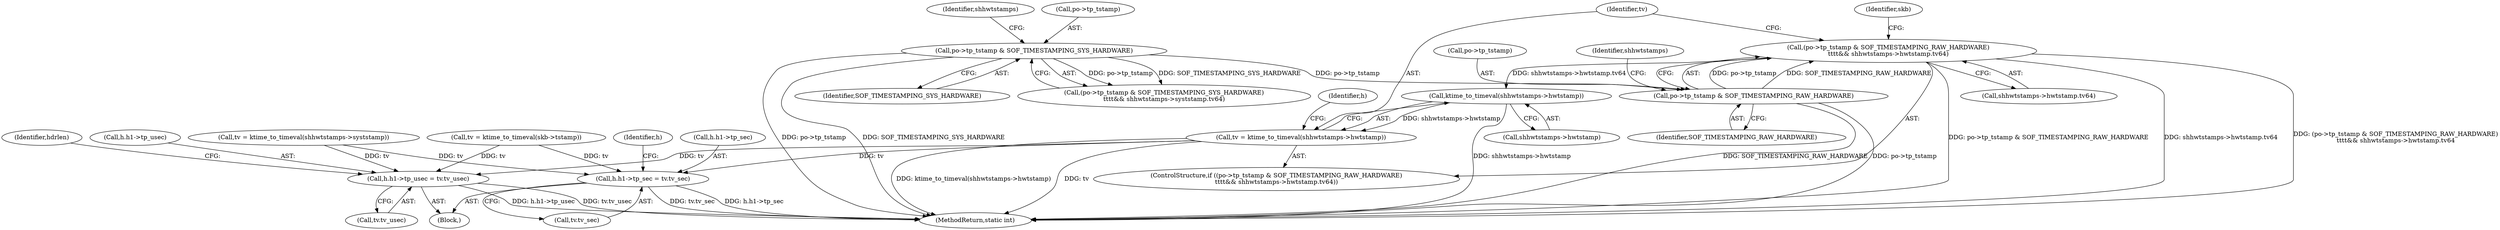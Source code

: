 digraph "0_linux_13fcb7bd322164c67926ffe272846d4860196dc6_0@pointer" {
"1000485" [label="(Call,(po->tp_tstamp & SOF_TIMESTAMPING_RAW_HARDWARE)\n\t\t\t\t&& shhwtstamps->hwtstamp.tv64)"];
"1000486" [label="(Call,po->tp_tstamp & SOF_TIMESTAMPING_RAW_HARDWARE)"];
"1000467" [label="(Call,po->tp_tstamp & SOF_TIMESTAMPING_SYS_HARDWARE)"];
"1000498" [label="(Call,ktime_to_timeval(shhwtstamps->hwtstamp))"];
"1000496" [label="(Call,tv = ktime_to_timeval(shhwtstamps->hwtstamp))"];
"1000519" [label="(Call,h.h1->tp_sec = tv.tv_sec)"];
"1000528" [label="(Call,h.h1->tp_usec = tv.tv_usec)"];
"1000433" [label="(Block,)"];
"1000496" [label="(Call,tv = ktime_to_timeval(shhwtstamps->hwtstamp))"];
"1000497" [label="(Identifier,tv)"];
"1000519" [label="(Call,h.h1->tp_sec = tv.tv_sec)"];
"1000466" [label="(Call,(po->tp_tstamp & SOF_TIMESTAMPING_SYS_HARDWARE)\n\t\t\t\t&& shhwtstamps->syststamp.tv64)"];
"1000529" [label="(Call,h.h1->tp_usec)"];
"1000471" [label="(Identifier,SOF_TIMESTAMPING_SYS_HARDWARE)"];
"1000477" [label="(Call,tv = ktime_to_timeval(shhwtstamps->syststamp))"];
"1000486" [label="(Call,po->tp_tstamp & SOF_TIMESTAMPING_RAW_HARDWARE)"];
"1000509" [label="(Call,tv = ktime_to_timeval(skb->tstamp))"];
"1000498" [label="(Call,ktime_to_timeval(shhwtstamps->hwtstamp))"];
"1000525" [label="(Call,tv.tv_sec)"];
"1000506" [label="(Identifier,skb)"];
"1000534" [label="(Call,tv.tv_usec)"];
"1000840" [label="(MethodReturn,static int)"];
"1000520" [label="(Call,h.h1->tp_sec)"];
"1000528" [label="(Call,h.h1->tp_usec = tv.tv_usec)"];
"1000487" [label="(Call,po->tp_tstamp)"];
"1000531" [label="(Identifier,h)"];
"1000522" [label="(Identifier,h)"];
"1000485" [label="(Call,(po->tp_tstamp & SOF_TIMESTAMPING_RAW_HARDWARE)\n\t\t\t\t&& shhwtstamps->hwtstamp.tv64)"];
"1000493" [label="(Identifier,shhwtstamps)"];
"1000467" [label="(Call,po->tp_tstamp & SOF_TIMESTAMPING_SYS_HARDWARE)"];
"1000499" [label="(Call,shhwtstamps->hwtstamp)"];
"1000538" [label="(Identifier,hdrlen)"];
"1000491" [label="(Call,shhwtstamps->hwtstamp.tv64)"];
"1000484" [label="(ControlStructure,if ((po->tp_tstamp & SOF_TIMESTAMPING_RAW_HARDWARE)\n\t\t\t\t&& shhwtstamps->hwtstamp.tv64))"];
"1000468" [label="(Call,po->tp_tstamp)"];
"1000474" [label="(Identifier,shhwtstamps)"];
"1000490" [label="(Identifier,SOF_TIMESTAMPING_RAW_HARDWARE)"];
"1000485" -> "1000484"  [label="AST: "];
"1000485" -> "1000486"  [label="CFG: "];
"1000485" -> "1000491"  [label="CFG: "];
"1000486" -> "1000485"  [label="AST: "];
"1000491" -> "1000485"  [label="AST: "];
"1000497" -> "1000485"  [label="CFG: "];
"1000506" -> "1000485"  [label="CFG: "];
"1000485" -> "1000840"  [label="DDG: po->tp_tstamp & SOF_TIMESTAMPING_RAW_HARDWARE"];
"1000485" -> "1000840"  [label="DDG: shhwtstamps->hwtstamp.tv64"];
"1000485" -> "1000840"  [label="DDG: (po->tp_tstamp & SOF_TIMESTAMPING_RAW_HARDWARE)\n\t\t\t\t&& shhwtstamps->hwtstamp.tv64"];
"1000486" -> "1000485"  [label="DDG: po->tp_tstamp"];
"1000486" -> "1000485"  [label="DDG: SOF_TIMESTAMPING_RAW_HARDWARE"];
"1000485" -> "1000498"  [label="DDG: shhwtstamps->hwtstamp.tv64"];
"1000486" -> "1000490"  [label="CFG: "];
"1000487" -> "1000486"  [label="AST: "];
"1000490" -> "1000486"  [label="AST: "];
"1000493" -> "1000486"  [label="CFG: "];
"1000486" -> "1000840"  [label="DDG: SOF_TIMESTAMPING_RAW_HARDWARE"];
"1000486" -> "1000840"  [label="DDG: po->tp_tstamp"];
"1000467" -> "1000486"  [label="DDG: po->tp_tstamp"];
"1000467" -> "1000466"  [label="AST: "];
"1000467" -> "1000471"  [label="CFG: "];
"1000468" -> "1000467"  [label="AST: "];
"1000471" -> "1000467"  [label="AST: "];
"1000474" -> "1000467"  [label="CFG: "];
"1000466" -> "1000467"  [label="CFG: "];
"1000467" -> "1000840"  [label="DDG: po->tp_tstamp"];
"1000467" -> "1000840"  [label="DDG: SOF_TIMESTAMPING_SYS_HARDWARE"];
"1000467" -> "1000466"  [label="DDG: po->tp_tstamp"];
"1000467" -> "1000466"  [label="DDG: SOF_TIMESTAMPING_SYS_HARDWARE"];
"1000498" -> "1000496"  [label="AST: "];
"1000498" -> "1000499"  [label="CFG: "];
"1000499" -> "1000498"  [label="AST: "];
"1000496" -> "1000498"  [label="CFG: "];
"1000498" -> "1000840"  [label="DDG: shhwtstamps->hwtstamp"];
"1000498" -> "1000496"  [label="DDG: shhwtstamps->hwtstamp"];
"1000496" -> "1000484"  [label="AST: "];
"1000497" -> "1000496"  [label="AST: "];
"1000522" -> "1000496"  [label="CFG: "];
"1000496" -> "1000840"  [label="DDG: ktime_to_timeval(shhwtstamps->hwtstamp)"];
"1000496" -> "1000840"  [label="DDG: tv"];
"1000496" -> "1000519"  [label="DDG: tv"];
"1000496" -> "1000528"  [label="DDG: tv"];
"1000519" -> "1000433"  [label="AST: "];
"1000519" -> "1000525"  [label="CFG: "];
"1000520" -> "1000519"  [label="AST: "];
"1000525" -> "1000519"  [label="AST: "];
"1000531" -> "1000519"  [label="CFG: "];
"1000519" -> "1000840"  [label="DDG: tv.tv_sec"];
"1000519" -> "1000840"  [label="DDG: h.h1->tp_sec"];
"1000509" -> "1000519"  [label="DDG: tv"];
"1000477" -> "1000519"  [label="DDG: tv"];
"1000528" -> "1000433"  [label="AST: "];
"1000528" -> "1000534"  [label="CFG: "];
"1000529" -> "1000528"  [label="AST: "];
"1000534" -> "1000528"  [label="AST: "];
"1000538" -> "1000528"  [label="CFG: "];
"1000528" -> "1000840"  [label="DDG: h.h1->tp_usec"];
"1000528" -> "1000840"  [label="DDG: tv.tv_usec"];
"1000509" -> "1000528"  [label="DDG: tv"];
"1000477" -> "1000528"  [label="DDG: tv"];
}
